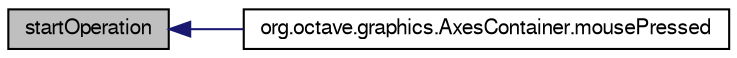 digraph G
{
  edge [fontname="FreeSans",fontsize="10",labelfontname="FreeSans",labelfontsize="10"];
  node [fontname="FreeSans",fontsize="10",shape=record];
  rankdir="LR";
  Node1 [label="startOperation",height=0.2,width=0.4,color="black", fillcolor="grey75", style="filled" fontcolor="black"];
  Node1 -> Node2 [dir="back",color="midnightblue",fontsize="10",style="solid",fontname="FreeSans"];
  Node2 [label="org.octave.graphics.AxesContainer.mousePressed",height=0.2,width=0.4,color="black", fillcolor="white", style="filled",URL="$classorg_1_1octave_1_1graphics_1_1_axes_container.html#aed82e1ce3dd3cf283d508c3ba3be70ef"];
}
